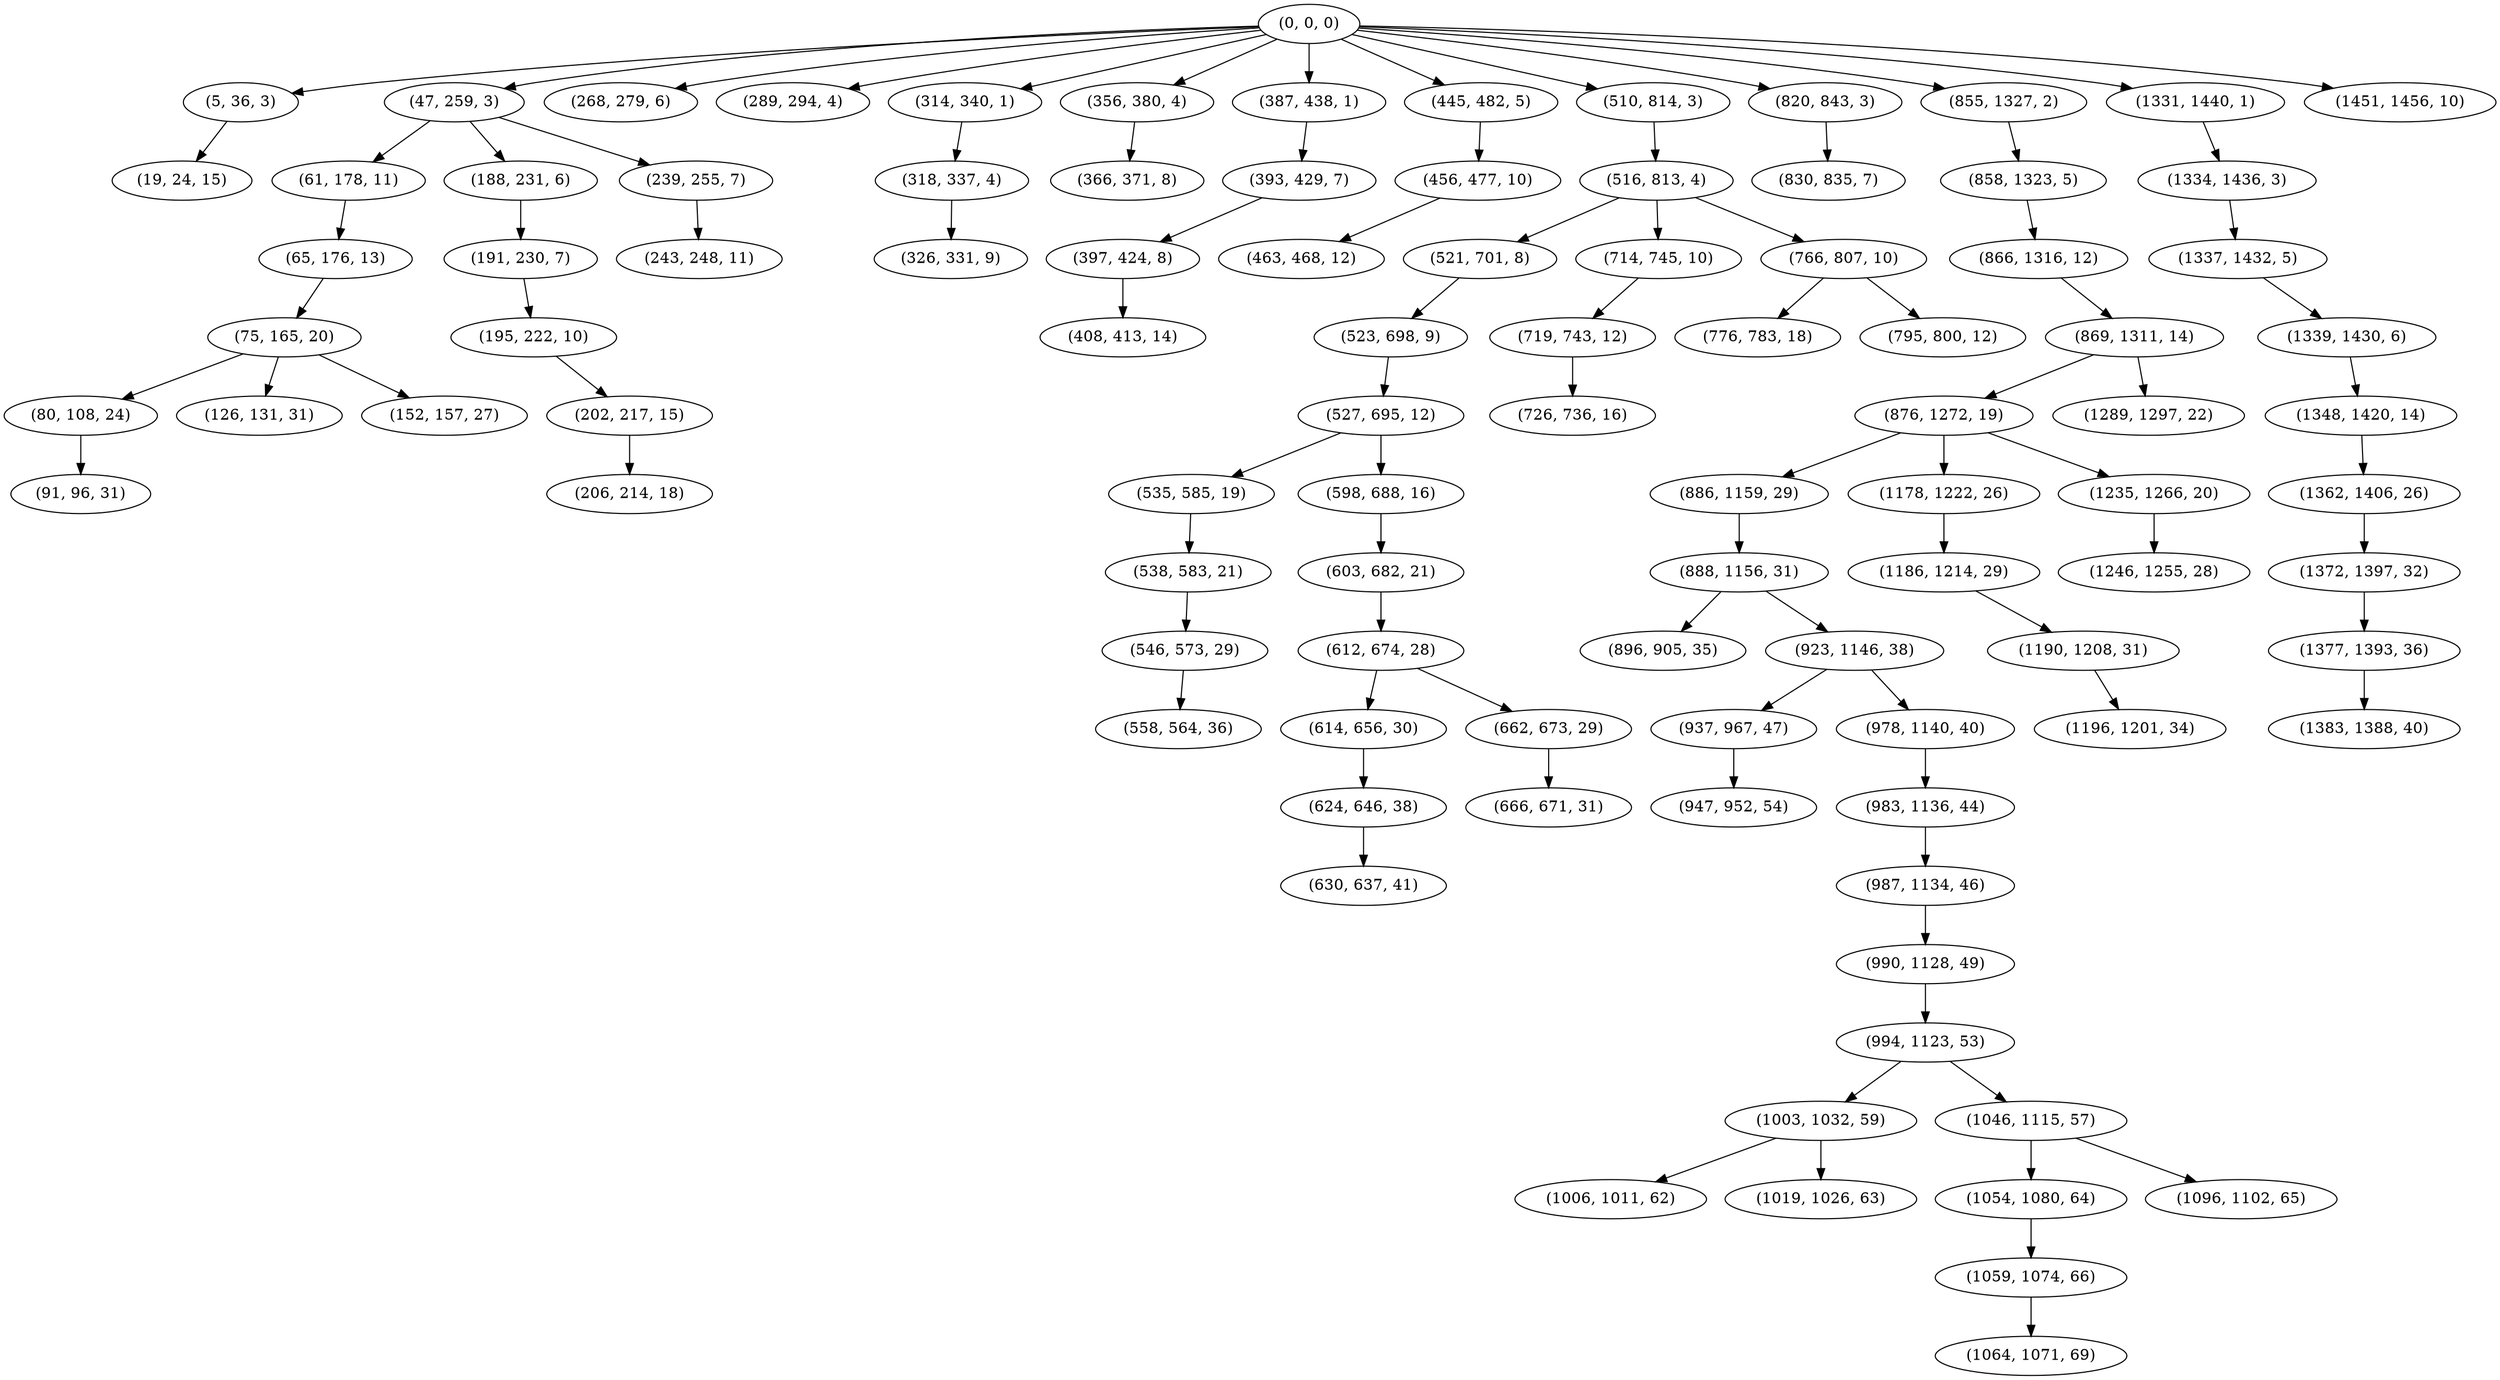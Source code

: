 digraph tree {
    "(0, 0, 0)";
    "(5, 36, 3)";
    "(19, 24, 15)";
    "(47, 259, 3)";
    "(61, 178, 11)";
    "(65, 176, 13)";
    "(75, 165, 20)";
    "(80, 108, 24)";
    "(91, 96, 31)";
    "(126, 131, 31)";
    "(152, 157, 27)";
    "(188, 231, 6)";
    "(191, 230, 7)";
    "(195, 222, 10)";
    "(202, 217, 15)";
    "(206, 214, 18)";
    "(239, 255, 7)";
    "(243, 248, 11)";
    "(268, 279, 6)";
    "(289, 294, 4)";
    "(314, 340, 1)";
    "(318, 337, 4)";
    "(326, 331, 9)";
    "(356, 380, 4)";
    "(366, 371, 8)";
    "(387, 438, 1)";
    "(393, 429, 7)";
    "(397, 424, 8)";
    "(408, 413, 14)";
    "(445, 482, 5)";
    "(456, 477, 10)";
    "(463, 468, 12)";
    "(510, 814, 3)";
    "(516, 813, 4)";
    "(521, 701, 8)";
    "(523, 698, 9)";
    "(527, 695, 12)";
    "(535, 585, 19)";
    "(538, 583, 21)";
    "(546, 573, 29)";
    "(558, 564, 36)";
    "(598, 688, 16)";
    "(603, 682, 21)";
    "(612, 674, 28)";
    "(614, 656, 30)";
    "(624, 646, 38)";
    "(630, 637, 41)";
    "(662, 673, 29)";
    "(666, 671, 31)";
    "(714, 745, 10)";
    "(719, 743, 12)";
    "(726, 736, 16)";
    "(766, 807, 10)";
    "(776, 783, 18)";
    "(795, 800, 12)";
    "(820, 843, 3)";
    "(830, 835, 7)";
    "(855, 1327, 2)";
    "(858, 1323, 5)";
    "(866, 1316, 12)";
    "(869, 1311, 14)";
    "(876, 1272, 19)";
    "(886, 1159, 29)";
    "(888, 1156, 31)";
    "(896, 905, 35)";
    "(923, 1146, 38)";
    "(937, 967, 47)";
    "(947, 952, 54)";
    "(978, 1140, 40)";
    "(983, 1136, 44)";
    "(987, 1134, 46)";
    "(990, 1128, 49)";
    "(994, 1123, 53)";
    "(1003, 1032, 59)";
    "(1006, 1011, 62)";
    "(1019, 1026, 63)";
    "(1046, 1115, 57)";
    "(1054, 1080, 64)";
    "(1059, 1074, 66)";
    "(1064, 1071, 69)";
    "(1096, 1102, 65)";
    "(1178, 1222, 26)";
    "(1186, 1214, 29)";
    "(1190, 1208, 31)";
    "(1196, 1201, 34)";
    "(1235, 1266, 20)";
    "(1246, 1255, 28)";
    "(1289, 1297, 22)";
    "(1331, 1440, 1)";
    "(1334, 1436, 3)";
    "(1337, 1432, 5)";
    "(1339, 1430, 6)";
    "(1348, 1420, 14)";
    "(1362, 1406, 26)";
    "(1372, 1397, 32)";
    "(1377, 1393, 36)";
    "(1383, 1388, 40)";
    "(1451, 1456, 10)";
    "(0, 0, 0)" -> "(5, 36, 3)";
    "(0, 0, 0)" -> "(47, 259, 3)";
    "(0, 0, 0)" -> "(268, 279, 6)";
    "(0, 0, 0)" -> "(289, 294, 4)";
    "(0, 0, 0)" -> "(314, 340, 1)";
    "(0, 0, 0)" -> "(356, 380, 4)";
    "(0, 0, 0)" -> "(387, 438, 1)";
    "(0, 0, 0)" -> "(445, 482, 5)";
    "(0, 0, 0)" -> "(510, 814, 3)";
    "(0, 0, 0)" -> "(820, 843, 3)";
    "(0, 0, 0)" -> "(855, 1327, 2)";
    "(0, 0, 0)" -> "(1331, 1440, 1)";
    "(0, 0, 0)" -> "(1451, 1456, 10)";
    "(5, 36, 3)" -> "(19, 24, 15)";
    "(47, 259, 3)" -> "(61, 178, 11)";
    "(47, 259, 3)" -> "(188, 231, 6)";
    "(47, 259, 3)" -> "(239, 255, 7)";
    "(61, 178, 11)" -> "(65, 176, 13)";
    "(65, 176, 13)" -> "(75, 165, 20)";
    "(75, 165, 20)" -> "(80, 108, 24)";
    "(75, 165, 20)" -> "(126, 131, 31)";
    "(75, 165, 20)" -> "(152, 157, 27)";
    "(80, 108, 24)" -> "(91, 96, 31)";
    "(188, 231, 6)" -> "(191, 230, 7)";
    "(191, 230, 7)" -> "(195, 222, 10)";
    "(195, 222, 10)" -> "(202, 217, 15)";
    "(202, 217, 15)" -> "(206, 214, 18)";
    "(239, 255, 7)" -> "(243, 248, 11)";
    "(314, 340, 1)" -> "(318, 337, 4)";
    "(318, 337, 4)" -> "(326, 331, 9)";
    "(356, 380, 4)" -> "(366, 371, 8)";
    "(387, 438, 1)" -> "(393, 429, 7)";
    "(393, 429, 7)" -> "(397, 424, 8)";
    "(397, 424, 8)" -> "(408, 413, 14)";
    "(445, 482, 5)" -> "(456, 477, 10)";
    "(456, 477, 10)" -> "(463, 468, 12)";
    "(510, 814, 3)" -> "(516, 813, 4)";
    "(516, 813, 4)" -> "(521, 701, 8)";
    "(516, 813, 4)" -> "(714, 745, 10)";
    "(516, 813, 4)" -> "(766, 807, 10)";
    "(521, 701, 8)" -> "(523, 698, 9)";
    "(523, 698, 9)" -> "(527, 695, 12)";
    "(527, 695, 12)" -> "(535, 585, 19)";
    "(527, 695, 12)" -> "(598, 688, 16)";
    "(535, 585, 19)" -> "(538, 583, 21)";
    "(538, 583, 21)" -> "(546, 573, 29)";
    "(546, 573, 29)" -> "(558, 564, 36)";
    "(598, 688, 16)" -> "(603, 682, 21)";
    "(603, 682, 21)" -> "(612, 674, 28)";
    "(612, 674, 28)" -> "(614, 656, 30)";
    "(612, 674, 28)" -> "(662, 673, 29)";
    "(614, 656, 30)" -> "(624, 646, 38)";
    "(624, 646, 38)" -> "(630, 637, 41)";
    "(662, 673, 29)" -> "(666, 671, 31)";
    "(714, 745, 10)" -> "(719, 743, 12)";
    "(719, 743, 12)" -> "(726, 736, 16)";
    "(766, 807, 10)" -> "(776, 783, 18)";
    "(766, 807, 10)" -> "(795, 800, 12)";
    "(820, 843, 3)" -> "(830, 835, 7)";
    "(855, 1327, 2)" -> "(858, 1323, 5)";
    "(858, 1323, 5)" -> "(866, 1316, 12)";
    "(866, 1316, 12)" -> "(869, 1311, 14)";
    "(869, 1311, 14)" -> "(876, 1272, 19)";
    "(869, 1311, 14)" -> "(1289, 1297, 22)";
    "(876, 1272, 19)" -> "(886, 1159, 29)";
    "(876, 1272, 19)" -> "(1178, 1222, 26)";
    "(876, 1272, 19)" -> "(1235, 1266, 20)";
    "(886, 1159, 29)" -> "(888, 1156, 31)";
    "(888, 1156, 31)" -> "(896, 905, 35)";
    "(888, 1156, 31)" -> "(923, 1146, 38)";
    "(923, 1146, 38)" -> "(937, 967, 47)";
    "(923, 1146, 38)" -> "(978, 1140, 40)";
    "(937, 967, 47)" -> "(947, 952, 54)";
    "(978, 1140, 40)" -> "(983, 1136, 44)";
    "(983, 1136, 44)" -> "(987, 1134, 46)";
    "(987, 1134, 46)" -> "(990, 1128, 49)";
    "(990, 1128, 49)" -> "(994, 1123, 53)";
    "(994, 1123, 53)" -> "(1003, 1032, 59)";
    "(994, 1123, 53)" -> "(1046, 1115, 57)";
    "(1003, 1032, 59)" -> "(1006, 1011, 62)";
    "(1003, 1032, 59)" -> "(1019, 1026, 63)";
    "(1046, 1115, 57)" -> "(1054, 1080, 64)";
    "(1046, 1115, 57)" -> "(1096, 1102, 65)";
    "(1054, 1080, 64)" -> "(1059, 1074, 66)";
    "(1059, 1074, 66)" -> "(1064, 1071, 69)";
    "(1178, 1222, 26)" -> "(1186, 1214, 29)";
    "(1186, 1214, 29)" -> "(1190, 1208, 31)";
    "(1190, 1208, 31)" -> "(1196, 1201, 34)";
    "(1235, 1266, 20)" -> "(1246, 1255, 28)";
    "(1331, 1440, 1)" -> "(1334, 1436, 3)";
    "(1334, 1436, 3)" -> "(1337, 1432, 5)";
    "(1337, 1432, 5)" -> "(1339, 1430, 6)";
    "(1339, 1430, 6)" -> "(1348, 1420, 14)";
    "(1348, 1420, 14)" -> "(1362, 1406, 26)";
    "(1362, 1406, 26)" -> "(1372, 1397, 32)";
    "(1372, 1397, 32)" -> "(1377, 1393, 36)";
    "(1377, 1393, 36)" -> "(1383, 1388, 40)";
}
